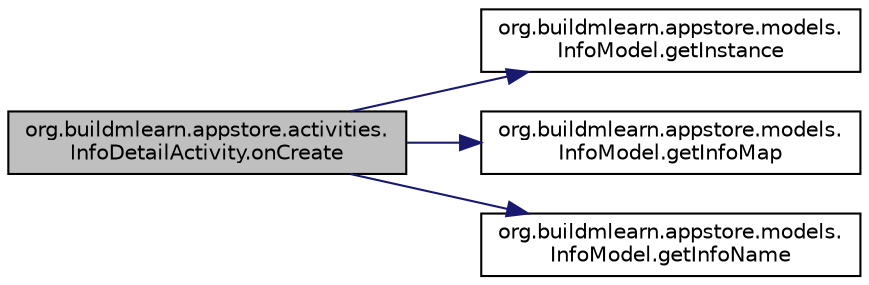 digraph "org.buildmlearn.appstore.activities.InfoDetailActivity.onCreate"
{
 // INTERACTIVE_SVG=YES
  bgcolor="transparent";
  edge [fontname="Helvetica",fontsize="10",labelfontname="Helvetica",labelfontsize="10"];
  node [fontname="Helvetica",fontsize="10",shape=record];
  rankdir="LR";
  Node1 [label="org.buildmlearn.appstore.activities.\lInfoDetailActivity.onCreate",height=0.2,width=0.4,color="black", fillcolor="grey75", style="filled", fontcolor="black"];
  Node1 -> Node2 [color="midnightblue",fontsize="10",style="solid",fontname="Helvetica"];
  Node2 [label="org.buildmlearn.appstore.models.\lInfoModel.getInstance",height=0.2,width=0.4,color="black",URL="$d2/d32/classorg_1_1buildmlearn_1_1appstore_1_1models_1_1_info_model.html#a36f373dfeec1b5bb676195a047d401e5"];
  Node1 -> Node3 [color="midnightblue",fontsize="10",style="solid",fontname="Helvetica"];
  Node3 [label="org.buildmlearn.appstore.models.\lInfoModel.getInfoMap",height=0.2,width=0.4,color="black",URL="$d2/d32/classorg_1_1buildmlearn_1_1appstore_1_1models_1_1_info_model.html#a4ee33e15fa806a07be1fb4a5feb57f1c"];
  Node1 -> Node4 [color="midnightblue",fontsize="10",style="solid",fontname="Helvetica"];
  Node4 [label="org.buildmlearn.appstore.models.\lInfoModel.getInfoName",height=0.2,width=0.4,color="black",URL="$d2/d32/classorg_1_1buildmlearn_1_1appstore_1_1models_1_1_info_model.html#a032f70e5afd85c2adca8b3fde854341a"];
}
